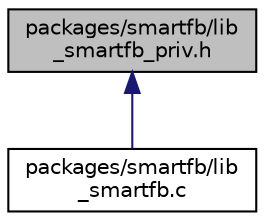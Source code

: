 digraph "packages/smartfb/lib_smartfb_priv.h"
{
 // INTERACTIVE_SVG=YES
 // LATEX_PDF_SIZE
  bgcolor="transparent";
  edge [fontname="Helvetica",fontsize="10",labelfontname="Helvetica",labelfontsize="10"];
  node [fontname="Helvetica",fontsize="10",shape=record];
  Node1 [label="packages/smartfb/lib\l_smartfb_priv.h",height=0.2,width=0.4,color="black", fillcolor="grey75", style="filled", fontcolor="black",tooltip=" "];
  Node1 -> Node2 [dir="back",color="midnightblue",fontsize="10",style="solid",fontname="Helvetica"];
  Node2 [label="packages/smartfb/lib\l_smartfb.c",height=0.2,width=0.4,color="black",URL="$d6/dfc/lib__smartfb_8c.html",tooltip=" "];
}
